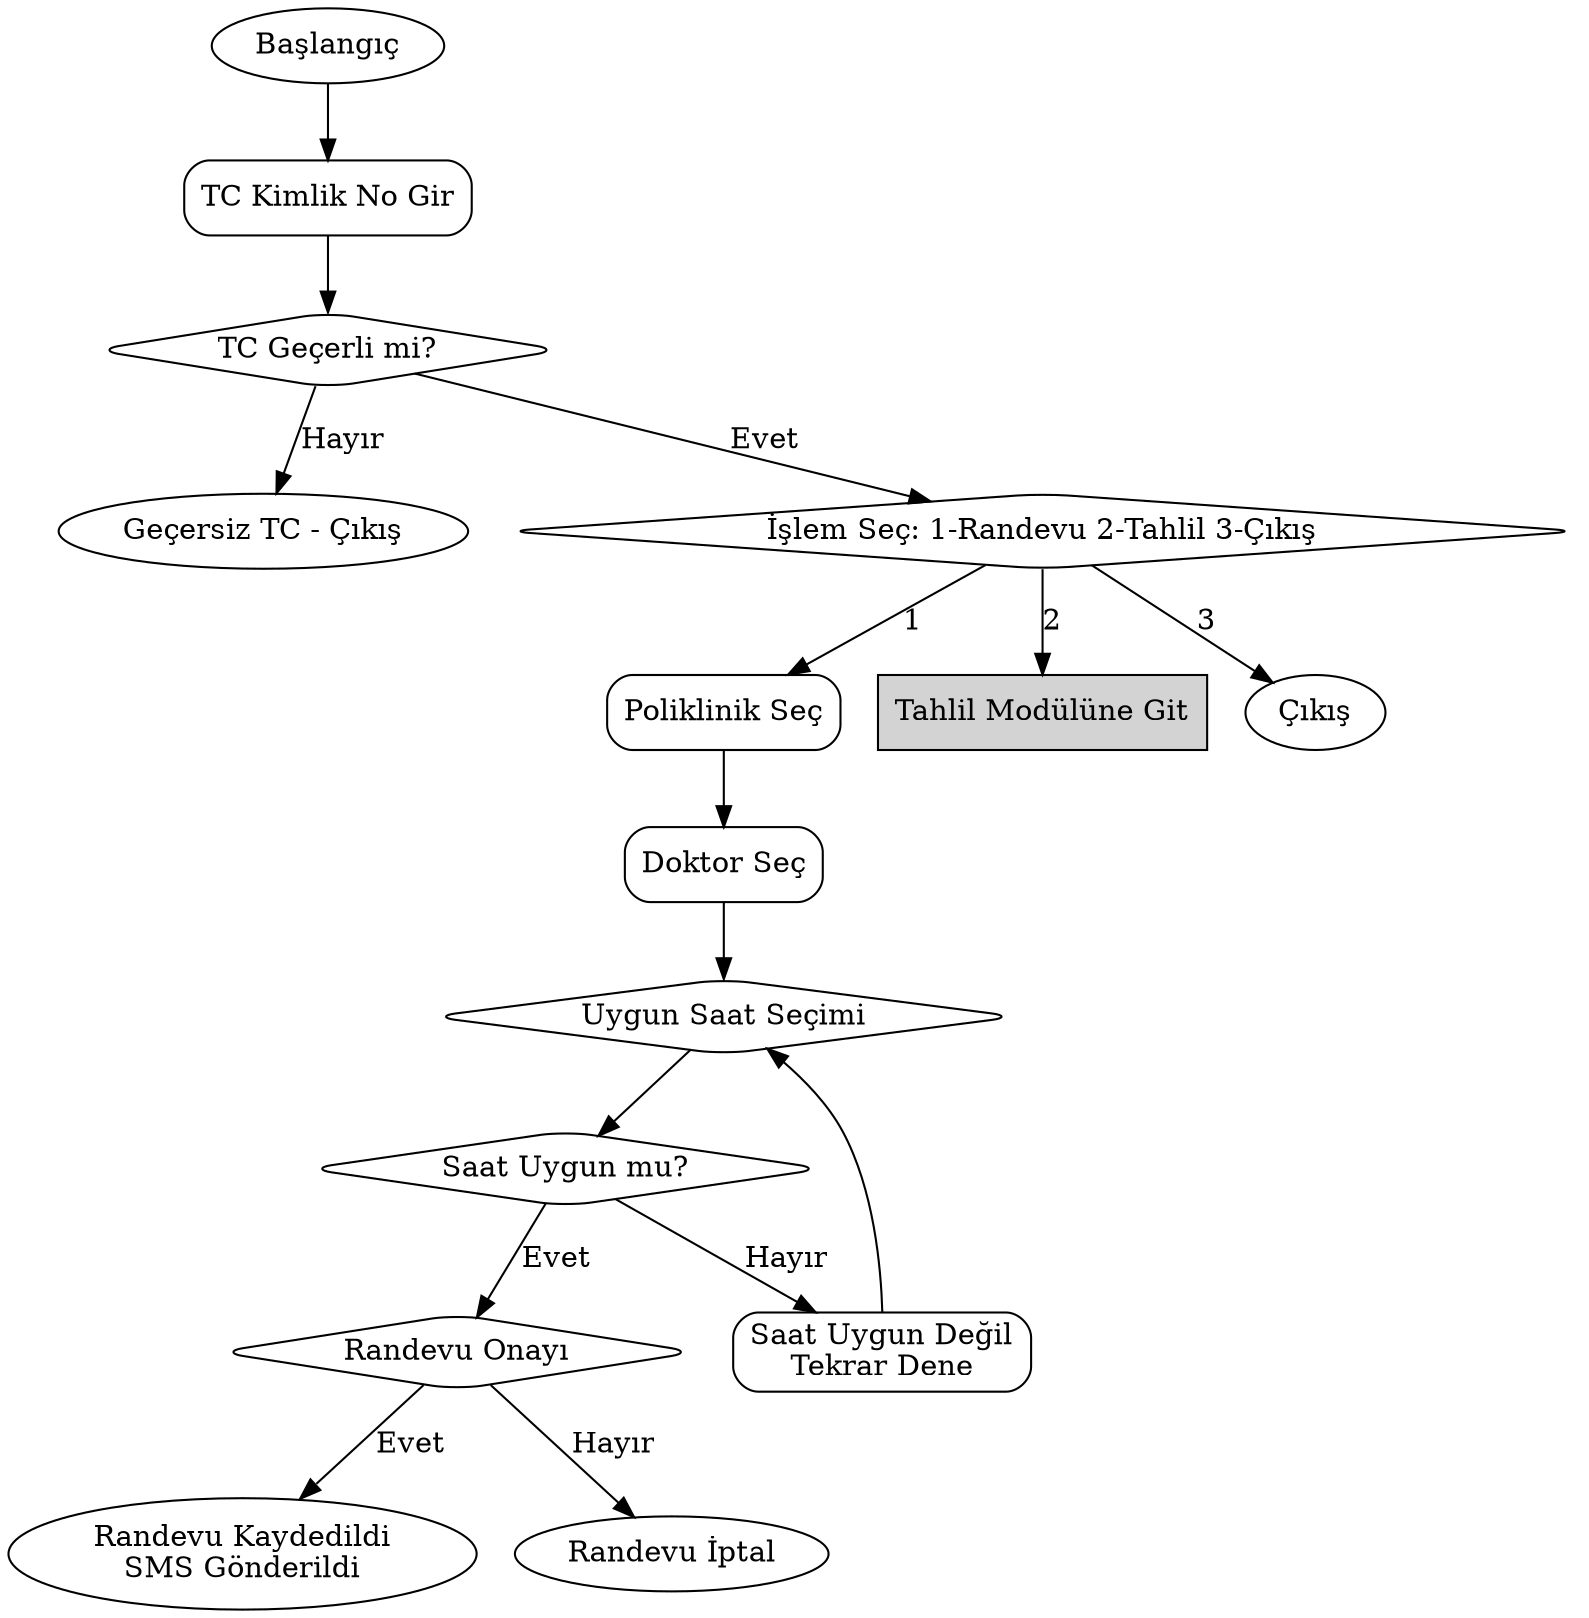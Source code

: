 digraph RandevuSistemi {
    rankdir=TB;
    node [shape=box, style=rounded];

    start [label="Başlangıç", shape=oval];
    tc_giris [label="TC Kimlik No Gir"];
    tc_kontrol [label="TC Geçerli mi?", shape=diamond];
    gecersiz_tc [label="Geçersiz TC - Çıkış", shape=oval];

    islem_sec [label="İşlem Seç: 1-Randevu 2-Tahlil 3-Çıkış", shape=diamond];

    // Randevu
    poliklinik_sec [label="Poliklinik Seç"];
    doktor_sec [label="Doktor Seç"];
    saat_dongu [label="Uygun Saat Seçimi", shape=diamond];
    saat_uygun [label="Saat Uygun mu?", shape=diamond];
    onay [label="Randevu Onayı", shape=diamond];
    randevu_kaydet [label="Randevu Kaydedildi\nSMS Gönderildi", shape=oval];
    saat_tekrar [label="Saat Uygun Değil\nTekrar Dene"];
    randevu_iptal [label="Randevu İptal", shape=oval];

    // Tahlil modülüne geçiş
    tahlil_modul [label="Tahlil Modülüne Git", style=filled, fillcolor=lightgray];

    // Çıkış
    cikis [label="Çıkış", shape=oval];

    // Akışlar
    start -> tc_giris;
    tc_giris -> tc_kontrol;
    tc_kontrol -> gecersiz_tc [label="Hayır"];
    tc_kontrol -> islem_sec [label="Evet"];

    islem_sec -> poliklinik_sec [label="1"];
    islem_sec -> tahlil_modul [label="2"];
    islem_sec -> cikis [label="3"];

    poliklinik_sec -> doktor_sec;
    doktor_sec -> saat_dongu;
    saat_dongu -> saat_uygun;
    saat_uygun -> onay [label="Evet"];
    saat_uygun -> saat_tekrar [label="Hayır"];
    saat_tekrar -> saat_dongu;

    onay -> randevu_kaydet [label="Evet"];
    onay -> randevu_iptal [label="Hayır"];
}
digraph TahlilSonuc {
    rankdir=TB;
    node [shape=box, style=rounded];

    start [label="Tahlil Modülü Başlangıç", shape=oval];
    tahlil_var [label="Tahlil Kaydı Var mı?", shape=diamond];
    tahlil_yok [label="Tahlil Yok - Çıkış", shape=oval];

    sonuc_hazir [label="Sonuç Hazır mı?", shape=diamond];
    sonuc_bekle [label="Sonuç Hazır Değil\nBekleyiniz", shape=oval];
    sonuc_goster [label="Sonuçları Göster"];
    pdf_sor [label="PDF İndirilsin mi?", shape=diamond];
    pdf_indir [label="PDF İndirildi", shape=oval];
    bitti [label="İşlem Tamamlandı", shape=oval];

    // Akışlar
    start -> tahlil_var;
    tahlil_var -> tahlil_yok [label="Hayır"];
    tahlil_var -> sonuc_hazir [label="Evet"];
    sonuc_hazir -> sonuc_bekle [label="Hayır"];
    sonuc_hazir -> sonuc_goster [label="Evet"];
    sonuc_goster -> pdf_sor;
    pdf_sor -> pdf_indir [label="Evet"];
    pdf_sor -> bitti [label="Hayır"];
    pdf_indir -> bitti;
}
